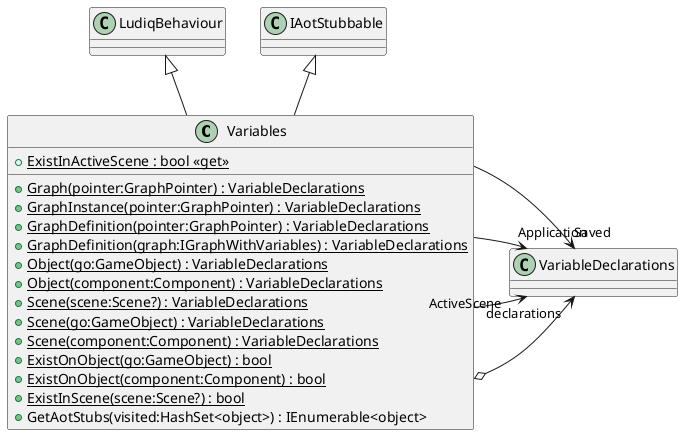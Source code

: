 @startuml
class Variables {
    + {static} Graph(pointer:GraphPointer) : VariableDeclarations
    + {static} GraphInstance(pointer:GraphPointer) : VariableDeclarations
    + {static} GraphDefinition(pointer:GraphPointer) : VariableDeclarations
    + {static} GraphDefinition(graph:IGraphWithVariables) : VariableDeclarations
    + {static} Object(go:GameObject) : VariableDeclarations
    + {static} Object(component:Component) : VariableDeclarations
    + {static} Scene(scene:Scene?) : VariableDeclarations
    + {static} Scene(go:GameObject) : VariableDeclarations
    + {static} Scene(component:Component) : VariableDeclarations
    + {static} ExistOnObject(go:GameObject) : bool
    + {static} ExistOnObject(component:Component) : bool
    + {static} ExistInScene(scene:Scene?) : bool
    + {static} ExistInActiveScene : bool <<get>>
    + GetAotStubs(visited:HashSet<object>) : IEnumerable<object>
}
LudiqBehaviour <|-- Variables
IAotStubbable <|-- Variables
Variables o-> "declarations" VariableDeclarations
Variables --> "ActiveScene" VariableDeclarations
Variables --> "Application" VariableDeclarations
Variables --> "Saved" VariableDeclarations
@enduml
